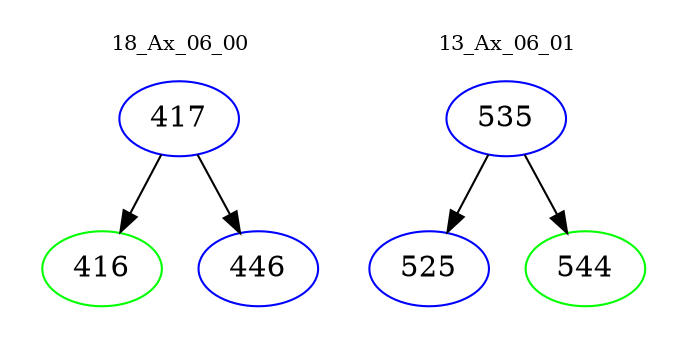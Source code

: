 digraph{
subgraph cluster_0 {
color = white
label = "18_Ax_06_00";
fontsize=10;
T0_417 [label="417", color="blue"]
T0_417 -> T0_416 [color="black"]
T0_416 [label="416", color="green"]
T0_417 -> T0_446 [color="black"]
T0_446 [label="446", color="blue"]
}
subgraph cluster_1 {
color = white
label = "13_Ax_06_01";
fontsize=10;
T1_535 [label="535", color="blue"]
T1_535 -> T1_525 [color="black"]
T1_525 [label="525", color="blue"]
T1_535 -> T1_544 [color="black"]
T1_544 [label="544", color="green"]
}
}
